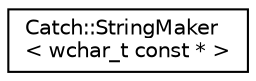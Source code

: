 digraph "Graphical Class Hierarchy"
{
  edge [fontname="Helvetica",fontsize="10",labelfontname="Helvetica",labelfontsize="10"];
  node [fontname="Helvetica",fontsize="10",shape=record];
  rankdir="LR";
  Node1 [label="Catch::StringMaker\l\< wchar_t const * \>",height=0.2,width=0.4,color="black", fillcolor="white", style="filled",URL="$structCatch_1_1StringMaker_3_01wchar__t_01const_01_5_01_4.html"];
}
